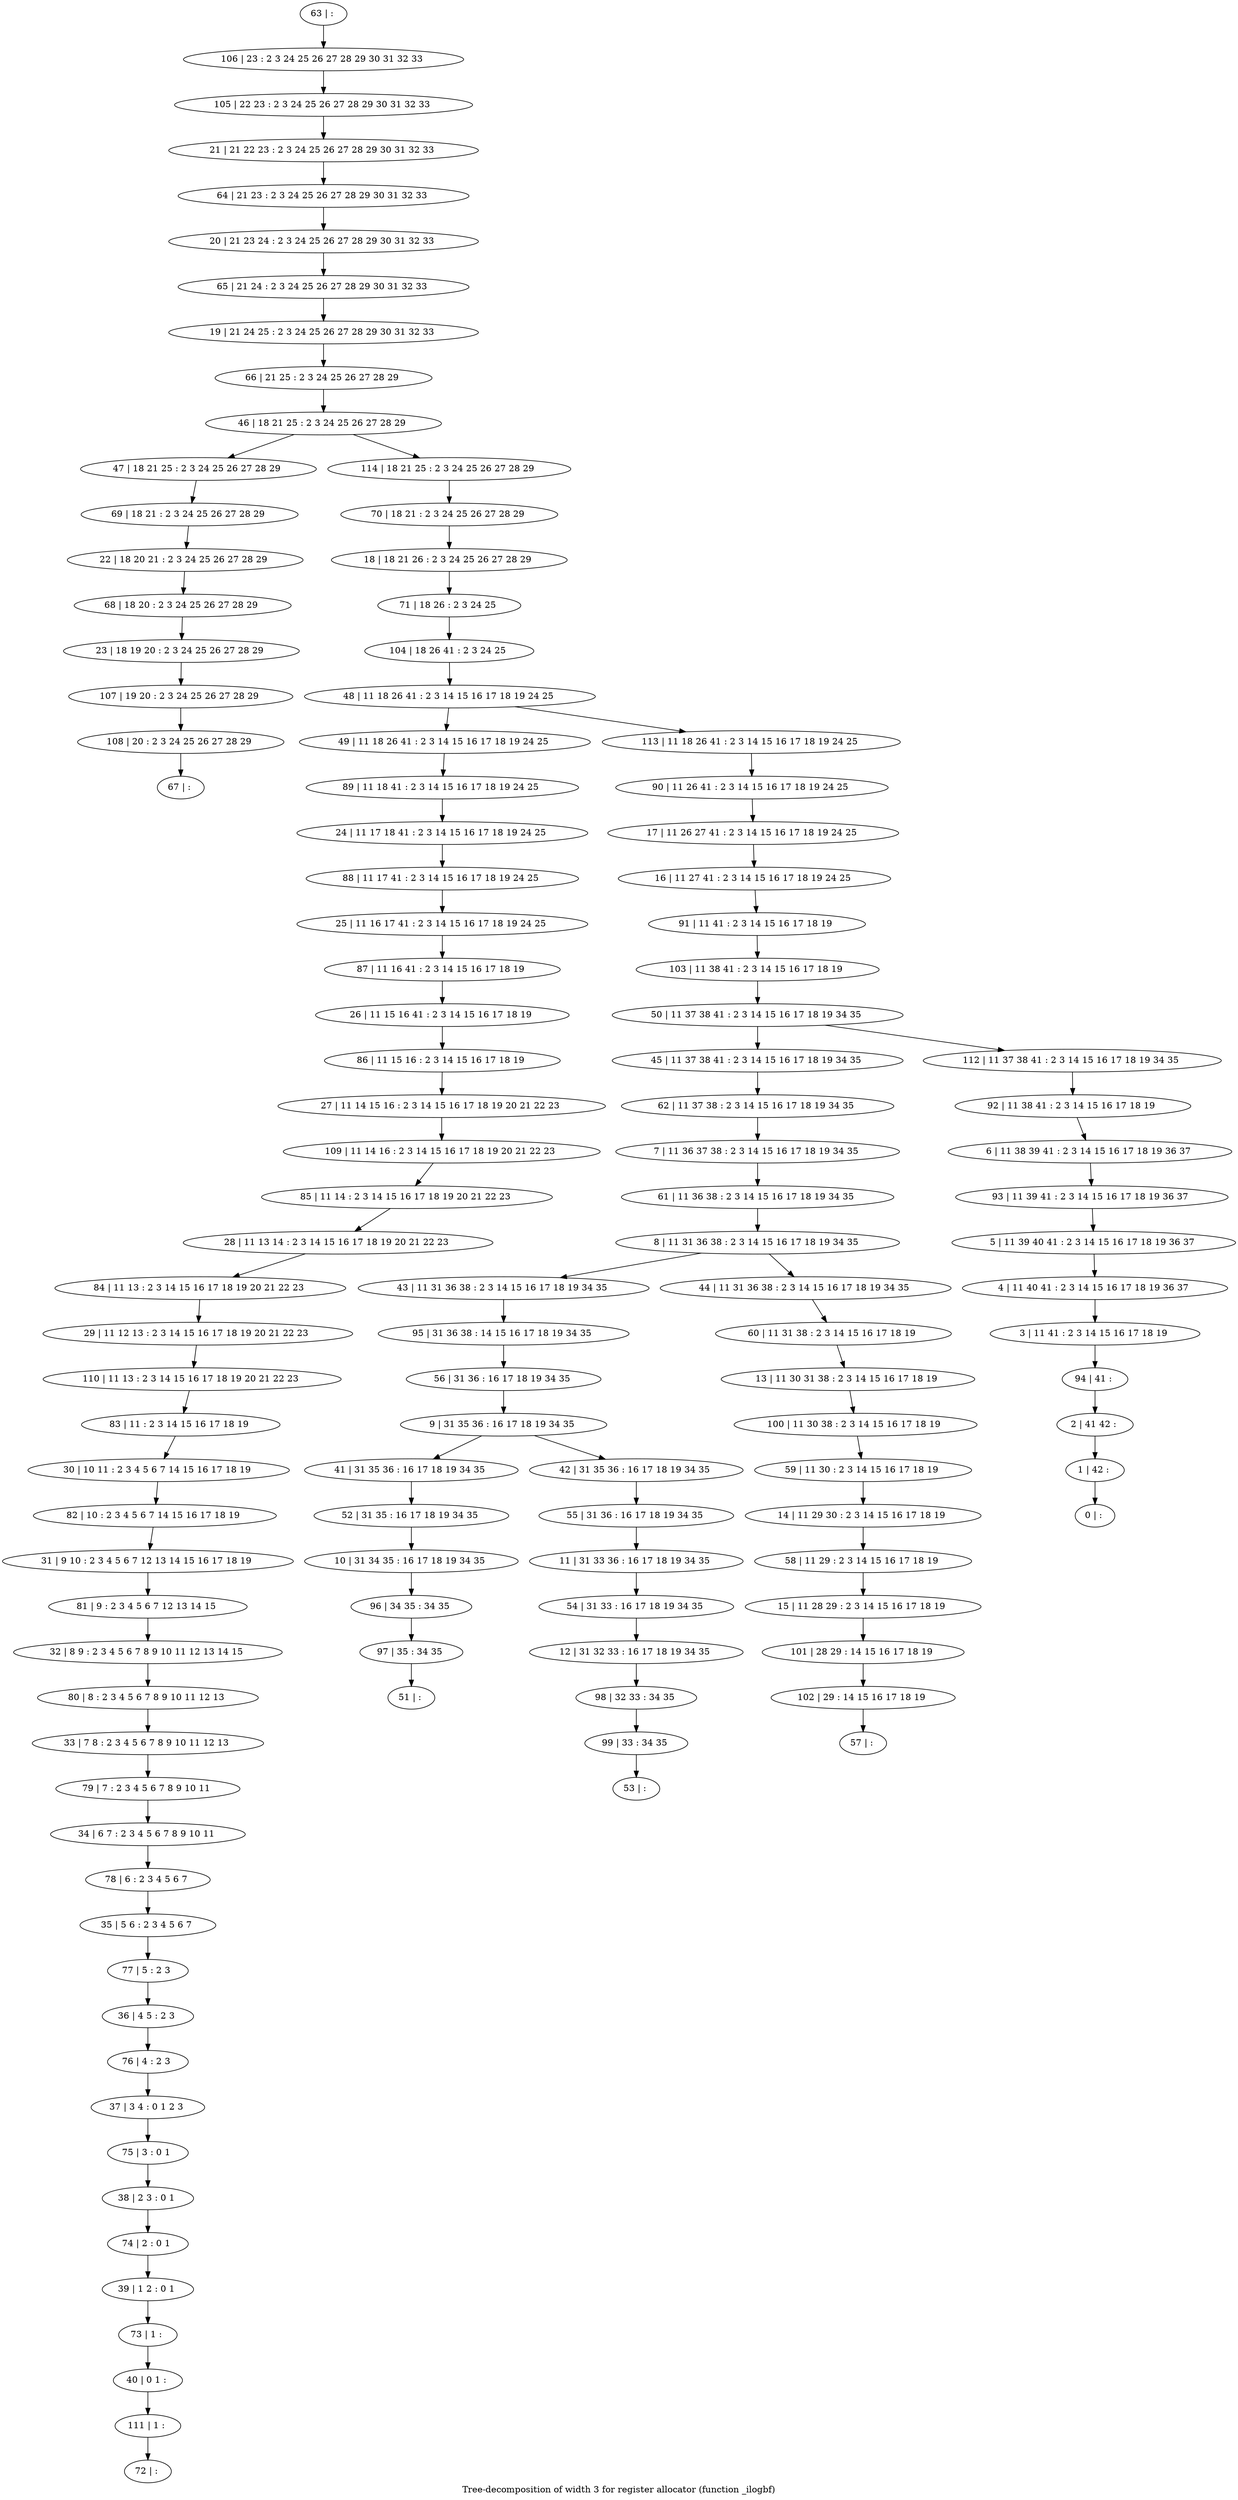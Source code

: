 digraph G {
graph [label="Tree-decomposition of width 3 for register allocator (function _ilogbf)"]
0[label="0 | : "];
1[label="1 | 42 : "];
2[label="2 | 41 42 : "];
3[label="3 | 11 41 : 2 3 14 15 16 17 18 19 "];
4[label="4 | 11 40 41 : 2 3 14 15 16 17 18 19 36 37 "];
5[label="5 | 11 39 40 41 : 2 3 14 15 16 17 18 19 36 37 "];
6[label="6 | 11 38 39 41 : 2 3 14 15 16 17 18 19 36 37 "];
7[label="7 | 11 36 37 38 : 2 3 14 15 16 17 18 19 34 35 "];
8[label="8 | 11 31 36 38 : 2 3 14 15 16 17 18 19 34 35 "];
9[label="9 | 31 35 36 : 16 17 18 19 34 35 "];
10[label="10 | 31 34 35 : 16 17 18 19 34 35 "];
11[label="11 | 31 33 36 : 16 17 18 19 34 35 "];
12[label="12 | 31 32 33 : 16 17 18 19 34 35 "];
13[label="13 | 11 30 31 38 : 2 3 14 15 16 17 18 19 "];
14[label="14 | 11 29 30 : 2 3 14 15 16 17 18 19 "];
15[label="15 | 11 28 29 : 2 3 14 15 16 17 18 19 "];
16[label="16 | 11 27 41 : 2 3 14 15 16 17 18 19 24 25 "];
17[label="17 | 11 26 27 41 : 2 3 14 15 16 17 18 19 24 25 "];
18[label="18 | 18 21 26 : 2 3 24 25 26 27 28 29 "];
19[label="19 | 21 24 25 : 2 3 24 25 26 27 28 29 30 31 32 33 "];
20[label="20 | 21 23 24 : 2 3 24 25 26 27 28 29 30 31 32 33 "];
21[label="21 | 21 22 23 : 2 3 24 25 26 27 28 29 30 31 32 33 "];
22[label="22 | 18 20 21 : 2 3 24 25 26 27 28 29 "];
23[label="23 | 18 19 20 : 2 3 24 25 26 27 28 29 "];
24[label="24 | 11 17 18 41 : 2 3 14 15 16 17 18 19 24 25 "];
25[label="25 | 11 16 17 41 : 2 3 14 15 16 17 18 19 24 25 "];
26[label="26 | 11 15 16 41 : 2 3 14 15 16 17 18 19 "];
27[label="27 | 11 14 15 16 : 2 3 14 15 16 17 18 19 20 21 22 23 "];
28[label="28 | 11 13 14 : 2 3 14 15 16 17 18 19 20 21 22 23 "];
29[label="29 | 11 12 13 : 2 3 14 15 16 17 18 19 20 21 22 23 "];
30[label="30 | 10 11 : 2 3 4 5 6 7 14 15 16 17 18 19 "];
31[label="31 | 9 10 : 2 3 4 5 6 7 12 13 14 15 16 17 18 19 "];
32[label="32 | 8 9 : 2 3 4 5 6 7 8 9 10 11 12 13 14 15 "];
33[label="33 | 7 8 : 2 3 4 5 6 7 8 9 10 11 12 13 "];
34[label="34 | 6 7 : 2 3 4 5 6 7 8 9 10 11 "];
35[label="35 | 5 6 : 2 3 4 5 6 7 "];
36[label="36 | 4 5 : 2 3 "];
37[label="37 | 3 4 : 0 1 2 3 "];
38[label="38 | 2 3 : 0 1 "];
39[label="39 | 1 2 : 0 1 "];
40[label="40 | 0 1 : "];
41[label="41 | 31 35 36 : 16 17 18 19 34 35 "];
42[label="42 | 31 35 36 : 16 17 18 19 34 35 "];
43[label="43 | 11 31 36 38 : 2 3 14 15 16 17 18 19 34 35 "];
44[label="44 | 11 31 36 38 : 2 3 14 15 16 17 18 19 34 35 "];
45[label="45 | 11 37 38 41 : 2 3 14 15 16 17 18 19 34 35 "];
46[label="46 | 18 21 25 : 2 3 24 25 26 27 28 29 "];
47[label="47 | 18 21 25 : 2 3 24 25 26 27 28 29 "];
48[label="48 | 11 18 26 41 : 2 3 14 15 16 17 18 19 24 25 "];
49[label="49 | 11 18 26 41 : 2 3 14 15 16 17 18 19 24 25 "];
50[label="50 | 11 37 38 41 : 2 3 14 15 16 17 18 19 34 35 "];
51[label="51 | : "];
52[label="52 | 31 35 : 16 17 18 19 34 35 "];
53[label="53 | : "];
54[label="54 | 31 33 : 16 17 18 19 34 35 "];
55[label="55 | 31 36 : 16 17 18 19 34 35 "];
56[label="56 | 31 36 : 16 17 18 19 34 35 "];
57[label="57 | : "];
58[label="58 | 11 29 : 2 3 14 15 16 17 18 19 "];
59[label="59 | 11 30 : 2 3 14 15 16 17 18 19 "];
60[label="60 | 11 31 38 : 2 3 14 15 16 17 18 19 "];
61[label="61 | 11 36 38 : 2 3 14 15 16 17 18 19 34 35 "];
62[label="62 | 11 37 38 : 2 3 14 15 16 17 18 19 34 35 "];
63[label="63 | : "];
64[label="64 | 21 23 : 2 3 24 25 26 27 28 29 30 31 32 33 "];
65[label="65 | 21 24 : 2 3 24 25 26 27 28 29 30 31 32 33 "];
66[label="66 | 21 25 : 2 3 24 25 26 27 28 29 "];
67[label="67 | : "];
68[label="68 | 18 20 : 2 3 24 25 26 27 28 29 "];
69[label="69 | 18 21 : 2 3 24 25 26 27 28 29 "];
70[label="70 | 18 21 : 2 3 24 25 26 27 28 29 "];
71[label="71 | 18 26 : 2 3 24 25 "];
72[label="72 | : "];
73[label="73 | 1 : "];
74[label="74 | 2 : 0 1 "];
75[label="75 | 3 : 0 1 "];
76[label="76 | 4 : 2 3 "];
77[label="77 | 5 : 2 3 "];
78[label="78 | 6 : 2 3 4 5 6 7 "];
79[label="79 | 7 : 2 3 4 5 6 7 8 9 10 11 "];
80[label="80 | 8 : 2 3 4 5 6 7 8 9 10 11 12 13 "];
81[label="81 | 9 : 2 3 4 5 6 7 12 13 14 15 "];
82[label="82 | 10 : 2 3 4 5 6 7 14 15 16 17 18 19 "];
83[label="83 | 11 : 2 3 14 15 16 17 18 19 "];
84[label="84 | 11 13 : 2 3 14 15 16 17 18 19 20 21 22 23 "];
85[label="85 | 11 14 : 2 3 14 15 16 17 18 19 20 21 22 23 "];
86[label="86 | 11 15 16 : 2 3 14 15 16 17 18 19 "];
87[label="87 | 11 16 41 : 2 3 14 15 16 17 18 19 "];
88[label="88 | 11 17 41 : 2 3 14 15 16 17 18 19 24 25 "];
89[label="89 | 11 18 41 : 2 3 14 15 16 17 18 19 24 25 "];
90[label="90 | 11 26 41 : 2 3 14 15 16 17 18 19 24 25 "];
91[label="91 | 11 41 : 2 3 14 15 16 17 18 19 "];
92[label="92 | 11 38 41 : 2 3 14 15 16 17 18 19 "];
93[label="93 | 11 39 41 : 2 3 14 15 16 17 18 19 36 37 "];
94[label="94 | 41 : "];
95[label="95 | 31 36 38 : 14 15 16 17 18 19 34 35 "];
96[label="96 | 34 35 : 34 35 "];
97[label="97 | 35 : 34 35 "];
98[label="98 | 32 33 : 34 35 "];
99[label="99 | 33 : 34 35 "];
100[label="100 | 11 30 38 : 2 3 14 15 16 17 18 19 "];
101[label="101 | 28 29 : 14 15 16 17 18 19 "];
102[label="102 | 29 : 14 15 16 17 18 19 "];
103[label="103 | 11 38 41 : 2 3 14 15 16 17 18 19 "];
104[label="104 | 18 26 41 : 2 3 24 25 "];
105[label="105 | 22 23 : 2 3 24 25 26 27 28 29 30 31 32 33 "];
106[label="106 | 23 : 2 3 24 25 26 27 28 29 30 31 32 33 "];
107[label="107 | 19 20 : 2 3 24 25 26 27 28 29 "];
108[label="108 | 20 : 2 3 24 25 26 27 28 29 "];
109[label="109 | 11 14 16 : 2 3 14 15 16 17 18 19 20 21 22 23 "];
110[label="110 | 11 13 : 2 3 14 15 16 17 18 19 20 21 22 23 "];
111[label="111 | 1 : "];
112[label="112 | 11 37 38 41 : 2 3 14 15 16 17 18 19 34 35 "];
113[label="113 | 11 18 26 41 : 2 3 14 15 16 17 18 19 24 25 "];
114[label="114 | 18 21 25 : 2 3 24 25 26 27 28 29 "];
9->41 ;
9->42 ;
8->43 ;
8->44 ;
52->10 ;
41->52 ;
54->12 ;
11->54 ;
55->11 ;
42->55 ;
56->9 ;
58->15 ;
14->58 ;
59->14 ;
60->13 ;
44->60 ;
61->8 ;
7->61 ;
62->7 ;
45->62 ;
68->23 ;
22->68 ;
69->22 ;
47->69 ;
73->40 ;
39->73 ;
74->39 ;
38->74 ;
75->38 ;
37->75 ;
76->37 ;
36->76 ;
77->36 ;
35->77 ;
78->35 ;
34->78 ;
79->34 ;
33->79 ;
80->33 ;
32->80 ;
81->32 ;
31->81 ;
82->31 ;
30->82 ;
83->30 ;
84->29 ;
28->84 ;
85->28 ;
86->27 ;
26->86 ;
87->26 ;
25->87 ;
88->25 ;
24->88 ;
89->24 ;
49->89 ;
95->56 ;
43->95 ;
10->96 ;
97->51 ;
96->97 ;
12->98 ;
99->53 ;
98->99 ;
100->59 ;
13->100 ;
15->101 ;
102->57 ;
101->102 ;
23->107 ;
108->67 ;
107->108 ;
109->85 ;
27->109 ;
110->83 ;
29->110 ;
111->72 ;
40->111 ;
63->106 ;
106->105 ;
105->21 ;
21->64 ;
64->20 ;
20->65 ;
65->19 ;
19->66 ;
66->46 ;
70->18 ;
18->71 ;
71->104 ;
104->48 ;
90->17 ;
17->16 ;
16->91 ;
91->103 ;
103->50 ;
92->6 ;
6->93 ;
93->5 ;
5->4 ;
4->3 ;
3->94 ;
94->2 ;
2->1 ;
1->0 ;
112->92 ;
113->90 ;
114->70 ;
50->45 ;
50->112 ;
48->49 ;
48->113 ;
46->47 ;
46->114 ;
}
